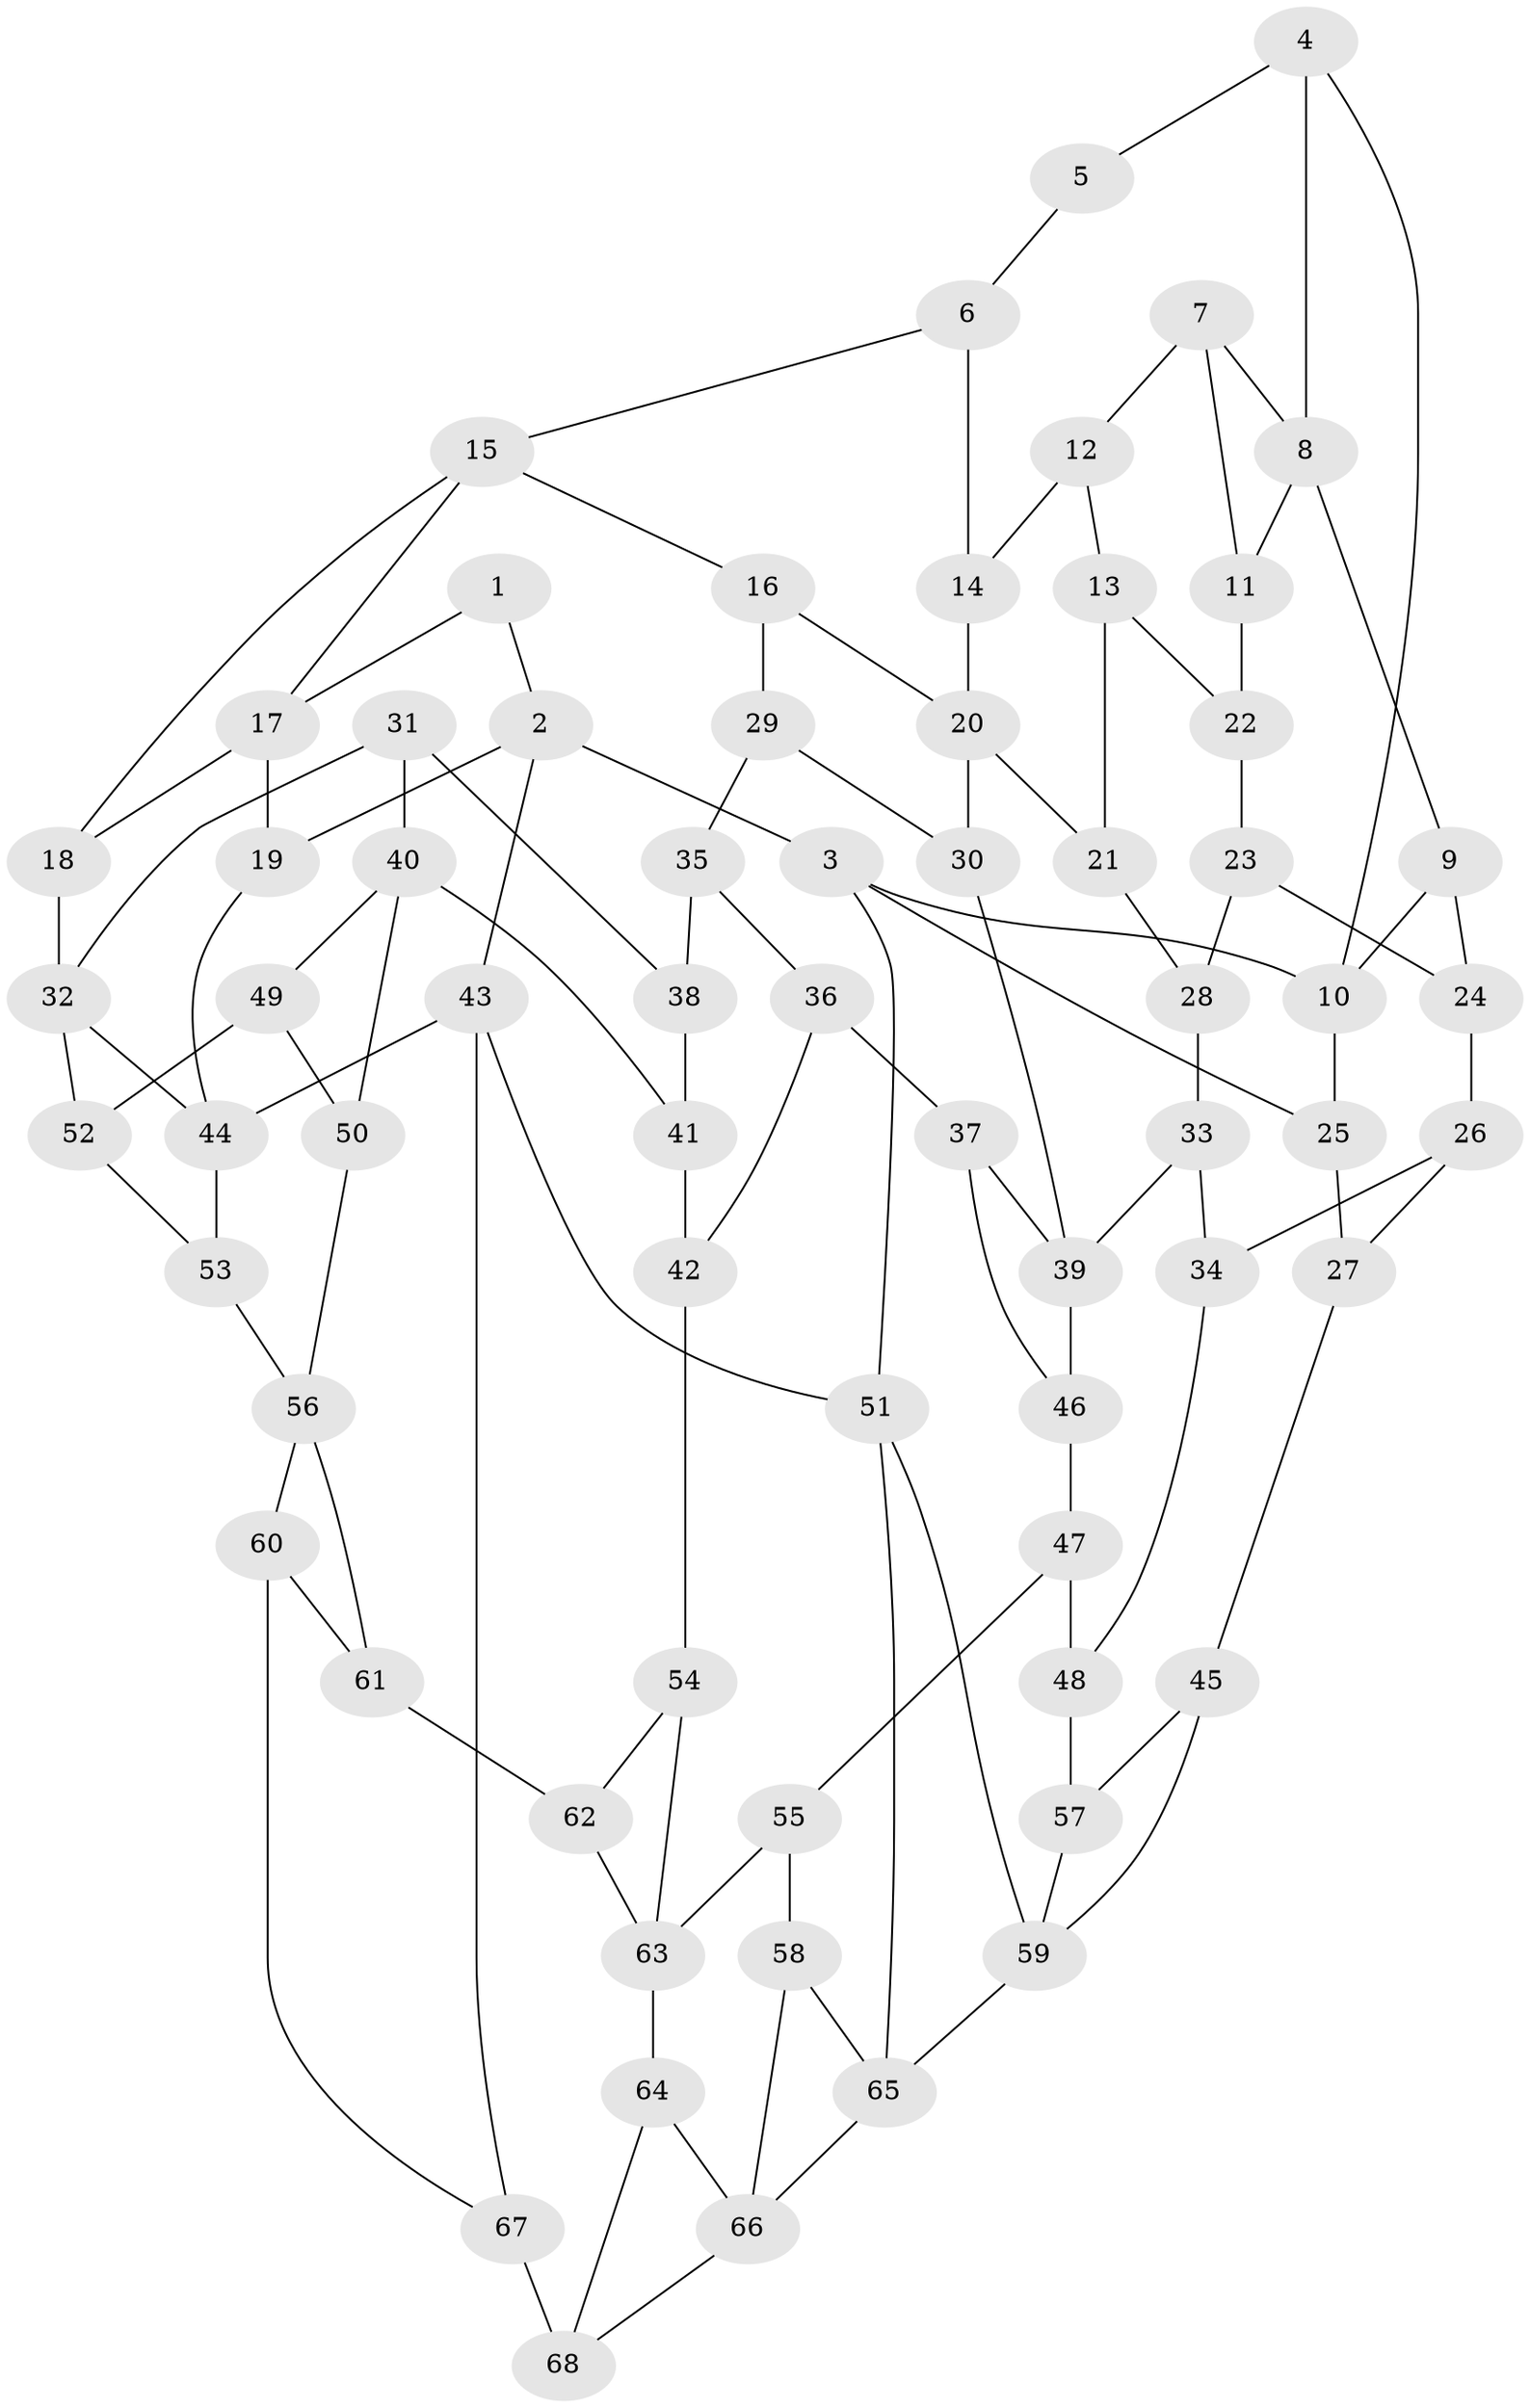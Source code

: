 // original degree distribution, {3: 0.020833333333333332, 5: 0.6041666666666666, 4: 0.19791666666666666, 6: 0.17708333333333334}
// Generated by graph-tools (version 1.1) at 2025/38/03/04/25 23:38:32]
// undirected, 68 vertices, 110 edges
graph export_dot {
  node [color=gray90,style=filled];
  1;
  2;
  3;
  4;
  5;
  6;
  7;
  8;
  9;
  10;
  11;
  12;
  13;
  14;
  15;
  16;
  17;
  18;
  19;
  20;
  21;
  22;
  23;
  24;
  25;
  26;
  27;
  28;
  29;
  30;
  31;
  32;
  33;
  34;
  35;
  36;
  37;
  38;
  39;
  40;
  41;
  42;
  43;
  44;
  45;
  46;
  47;
  48;
  49;
  50;
  51;
  52;
  53;
  54;
  55;
  56;
  57;
  58;
  59;
  60;
  61;
  62;
  63;
  64;
  65;
  66;
  67;
  68;
  1 -- 2 [weight=1.0];
  1 -- 17 [weight=1.0];
  2 -- 3 [weight=1.0];
  2 -- 19 [weight=1.0];
  2 -- 43 [weight=1.0];
  3 -- 10 [weight=1.0];
  3 -- 25 [weight=1.0];
  3 -- 51 [weight=1.0];
  4 -- 5 [weight=1.0];
  4 -- 8 [weight=1.0];
  4 -- 10 [weight=1.0];
  5 -- 6 [weight=1.0];
  6 -- 14 [weight=1.0];
  6 -- 15 [weight=1.0];
  7 -- 8 [weight=1.0];
  7 -- 11 [weight=1.0];
  7 -- 12 [weight=1.0];
  8 -- 9 [weight=1.0];
  8 -- 11 [weight=1.0];
  9 -- 10 [weight=1.0];
  9 -- 24 [weight=1.0];
  10 -- 25 [weight=1.0];
  11 -- 22 [weight=2.0];
  12 -- 13 [weight=1.0];
  12 -- 14 [weight=2.0];
  13 -- 21 [weight=1.0];
  13 -- 22 [weight=1.0];
  14 -- 20 [weight=1.0];
  15 -- 16 [weight=1.0];
  15 -- 17 [weight=1.0];
  15 -- 18 [weight=1.0];
  16 -- 20 [weight=1.0];
  16 -- 29 [weight=1.0];
  17 -- 18 [weight=1.0];
  17 -- 19 [weight=1.0];
  18 -- 32 [weight=1.0];
  19 -- 44 [weight=1.0];
  20 -- 21 [weight=1.0];
  20 -- 30 [weight=1.0];
  21 -- 28 [weight=1.0];
  22 -- 23 [weight=1.0];
  23 -- 24 [weight=1.0];
  23 -- 28 [weight=1.0];
  24 -- 26 [weight=1.0];
  25 -- 27 [weight=1.0];
  26 -- 27 [weight=1.0];
  26 -- 34 [weight=1.0];
  27 -- 45 [weight=1.0];
  28 -- 33 [weight=1.0];
  29 -- 30 [weight=1.0];
  29 -- 35 [weight=1.0];
  30 -- 39 [weight=1.0];
  31 -- 32 [weight=1.0];
  31 -- 38 [weight=1.0];
  31 -- 40 [weight=1.0];
  32 -- 44 [weight=1.0];
  32 -- 52 [weight=1.0];
  33 -- 34 [weight=1.0];
  33 -- 39 [weight=1.0];
  34 -- 48 [weight=1.0];
  35 -- 36 [weight=1.0];
  35 -- 38 [weight=2.0];
  36 -- 37 [weight=1.0];
  36 -- 42 [weight=1.0];
  37 -- 39 [weight=1.0];
  37 -- 46 [weight=1.0];
  38 -- 41 [weight=1.0];
  39 -- 46 [weight=1.0];
  40 -- 41 [weight=1.0];
  40 -- 49 [weight=1.0];
  40 -- 50 [weight=1.0];
  41 -- 42 [weight=1.0];
  42 -- 54 [weight=1.0];
  43 -- 44 [weight=1.0];
  43 -- 51 [weight=1.0];
  43 -- 67 [weight=1.0];
  44 -- 53 [weight=1.0];
  45 -- 57 [weight=1.0];
  45 -- 59 [weight=1.0];
  46 -- 47 [weight=1.0];
  47 -- 48 [weight=1.0];
  47 -- 55 [weight=1.0];
  48 -- 57 [weight=2.0];
  49 -- 50 [weight=1.0];
  49 -- 52 [weight=2.0];
  50 -- 56 [weight=1.0];
  51 -- 59 [weight=1.0];
  51 -- 65 [weight=1.0];
  52 -- 53 [weight=1.0];
  53 -- 56 [weight=1.0];
  54 -- 62 [weight=1.0];
  54 -- 63 [weight=1.0];
  55 -- 58 [weight=1.0];
  55 -- 63 [weight=1.0];
  56 -- 60 [weight=1.0];
  56 -- 61 [weight=1.0];
  57 -- 59 [weight=1.0];
  58 -- 65 [weight=1.0];
  58 -- 66 [weight=1.0];
  59 -- 65 [weight=1.0];
  60 -- 61 [weight=1.0];
  60 -- 67 [weight=1.0];
  61 -- 62 [weight=2.0];
  62 -- 63 [weight=1.0];
  63 -- 64 [weight=1.0];
  64 -- 66 [weight=1.0];
  64 -- 68 [weight=1.0];
  65 -- 66 [weight=1.0];
  66 -- 68 [weight=1.0];
  67 -- 68 [weight=2.0];
}
